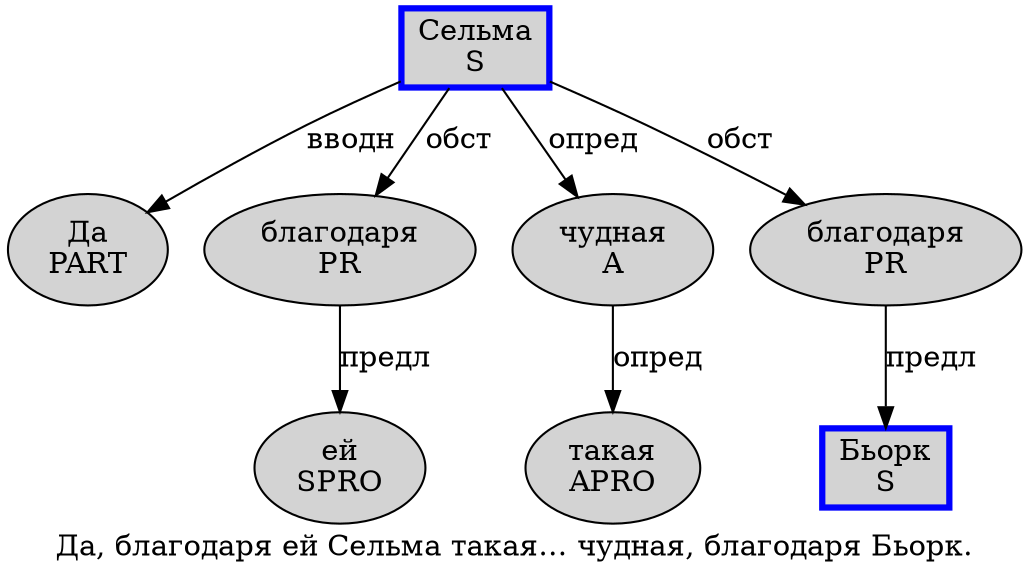 digraph SENTENCE_309 {
	graph [label="Да, благодаря ей Сельма такая… чудная, благодаря Бьорк."]
	node [style=filled]
		0 [label="Да
PART" color="" fillcolor=lightgray penwidth=1 shape=ellipse]
		2 [label="благодаря
PR" color="" fillcolor=lightgray penwidth=1 shape=ellipse]
		3 [label="ей
SPRO" color="" fillcolor=lightgray penwidth=1 shape=ellipse]
		4 [label="Сельма
S" color=blue fillcolor=lightgray penwidth=3 shape=box]
		5 [label="такая
APRO" color="" fillcolor=lightgray penwidth=1 shape=ellipse]
		7 [label="чудная
A" color="" fillcolor=lightgray penwidth=1 shape=ellipse]
		9 [label="благодаря
PR" color="" fillcolor=lightgray penwidth=1 shape=ellipse]
		10 [label="Бьорк
S" color=blue fillcolor=lightgray penwidth=3 shape=box]
			9 -> 10 [label="предл"]
			4 -> 0 [label="вводн"]
			4 -> 2 [label="обст"]
			4 -> 7 [label="опред"]
			4 -> 9 [label="обст"]
			7 -> 5 [label="опред"]
			2 -> 3 [label="предл"]
}